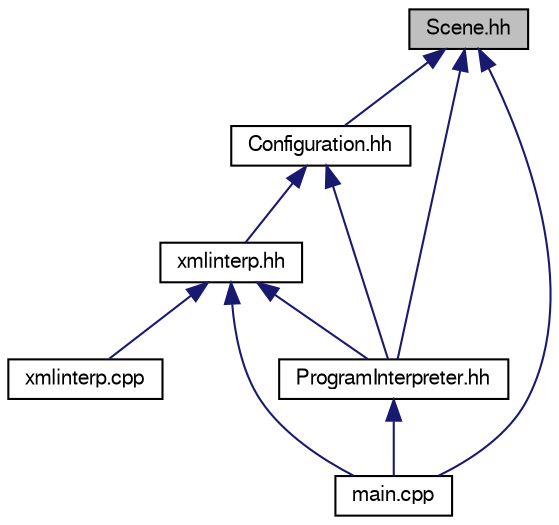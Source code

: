 digraph "Scene.hh"
{
  edge [fontname="FreeSans",fontsize="10",labelfontname="FreeSans",labelfontsize="10"];
  node [fontname="FreeSans",fontsize="10",shape=record];
  Node10 [label="Scene.hh",height=0.2,width=0.4,color="black", fillcolor="grey75", style="filled", fontcolor="black"];
  Node10 -> Node11 [dir="back",color="midnightblue",fontsize="10",style="solid",fontname="FreeSans"];
  Node11 [label="Configuration.hh",height=0.2,width=0.4,color="black", fillcolor="white", style="filled",URL="$Configuration_8hh.html"];
  Node11 -> Node12 [dir="back",color="midnightblue",fontsize="10",style="solid",fontname="FreeSans"];
  Node12 [label="xmlinterp.hh",height=0.2,width=0.4,color="black", fillcolor="white", style="filled",URL="$xmlinterp_8hh.html"];
  Node12 -> Node13 [dir="back",color="midnightblue",fontsize="10",style="solid",fontname="FreeSans"];
  Node13 [label="ProgramInterpreter.hh",height=0.2,width=0.4,color="black", fillcolor="white", style="filled",URL="$ProgramInterpreter_8hh.html"];
  Node13 -> Node14 [dir="back",color="midnightblue",fontsize="10",style="solid",fontname="FreeSans"];
  Node14 [label="main.cpp",height=0.2,width=0.4,color="black", fillcolor="white", style="filled",URL="$main_8cpp.html"];
  Node12 -> Node14 [dir="back",color="midnightblue",fontsize="10",style="solid",fontname="FreeSans"];
  Node12 -> Node15 [dir="back",color="midnightblue",fontsize="10",style="solid",fontname="FreeSans"];
  Node15 [label="xmlinterp.cpp",height=0.2,width=0.4,color="black", fillcolor="white", style="filled",URL="$xmlinterp_8cpp.html"];
  Node11 -> Node13 [dir="back",color="midnightblue",fontsize="10",style="solid",fontname="FreeSans"];
  Node10 -> Node13 [dir="back",color="midnightblue",fontsize="10",style="solid",fontname="FreeSans"];
  Node10 -> Node14 [dir="back",color="midnightblue",fontsize="10",style="solid",fontname="FreeSans"];
}
